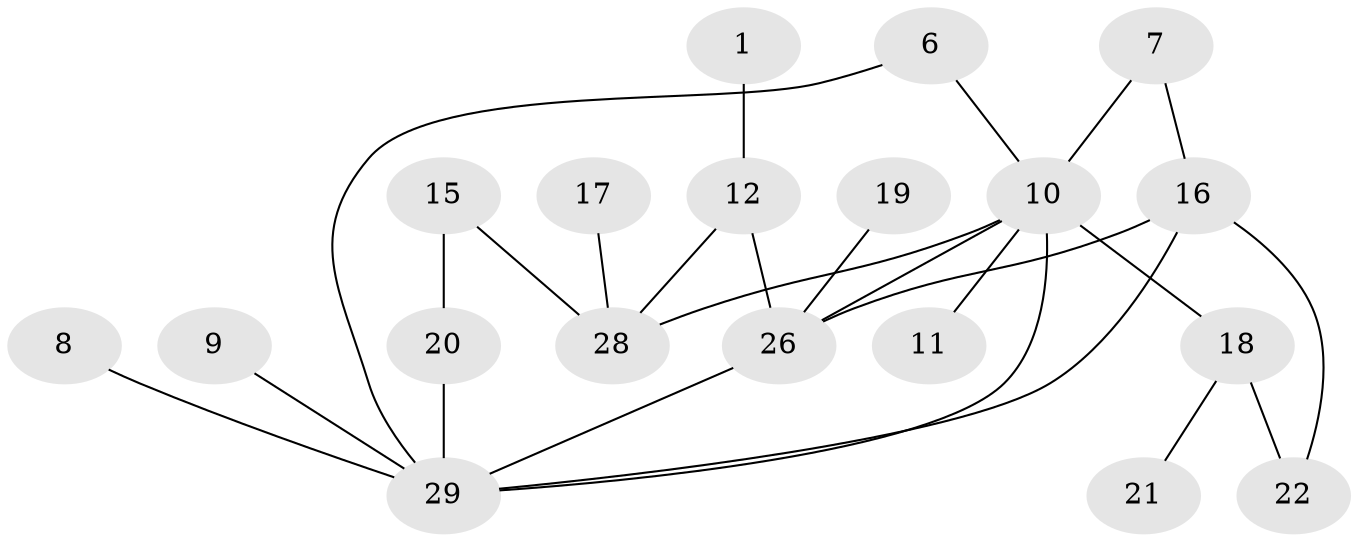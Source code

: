 // original degree distribution, {1: 0.29310344827586204, 2: 0.1724137931034483, 4: 0.06896551724137931, 0: 0.13793103448275862, 3: 0.25862068965517243, 6: 0.034482758620689655, 5: 0.034482758620689655}
// Generated by graph-tools (version 1.1) at 2025/49/03/09/25 03:49:03]
// undirected, 19 vertices, 25 edges
graph export_dot {
graph [start="1"]
  node [color=gray90,style=filled];
  1;
  6;
  7;
  8;
  9;
  10;
  11;
  12;
  15;
  16;
  17;
  18;
  19;
  20;
  21;
  22;
  26;
  28;
  29;
  1 -- 12 [weight=1.0];
  6 -- 10 [weight=1.0];
  6 -- 29 [weight=1.0];
  7 -- 10 [weight=1.0];
  7 -- 16 [weight=1.0];
  8 -- 29 [weight=1.0];
  9 -- 29 [weight=1.0];
  10 -- 11 [weight=1.0];
  10 -- 18 [weight=1.0];
  10 -- 26 [weight=1.0];
  10 -- 28 [weight=1.0];
  10 -- 29 [weight=1.0];
  12 -- 26 [weight=1.0];
  12 -- 28 [weight=2.0];
  15 -- 20 [weight=1.0];
  15 -- 28 [weight=2.0];
  16 -- 22 [weight=1.0];
  16 -- 26 [weight=2.0];
  16 -- 29 [weight=1.0];
  17 -- 28 [weight=1.0];
  18 -- 21 [weight=1.0];
  18 -- 22 [weight=2.0];
  19 -- 26 [weight=1.0];
  20 -- 29 [weight=1.0];
  26 -- 29 [weight=1.0];
}
